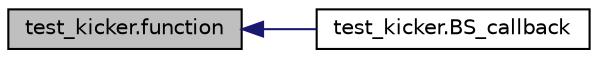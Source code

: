 digraph "test_kicker.function"
{
 // INTERACTIVE_SVG=YES
  edge [fontname="Helvetica",fontsize="10",labelfontname="Helvetica",labelfontsize="10"];
  node [fontname="Helvetica",fontsize="10",shape=record];
  rankdir="LR";
  Node1 [label="test_kicker.function",height=0.2,width=0.4,color="black", fillcolor="grey75", style="filled", fontcolor="black"];
  Node1 -> Node2 [dir="back",color="midnightblue",fontsize="10",style="solid",fontname="Helvetica"];
  Node2 [label="test_kicker.BS_callback",height=0.2,width=0.4,color="black", fillcolor="white", style="filled",URL="$de/dd9/namespacetest__kicker.html#a791461316a010bcae3cd736a1b6f6db0"];
}
